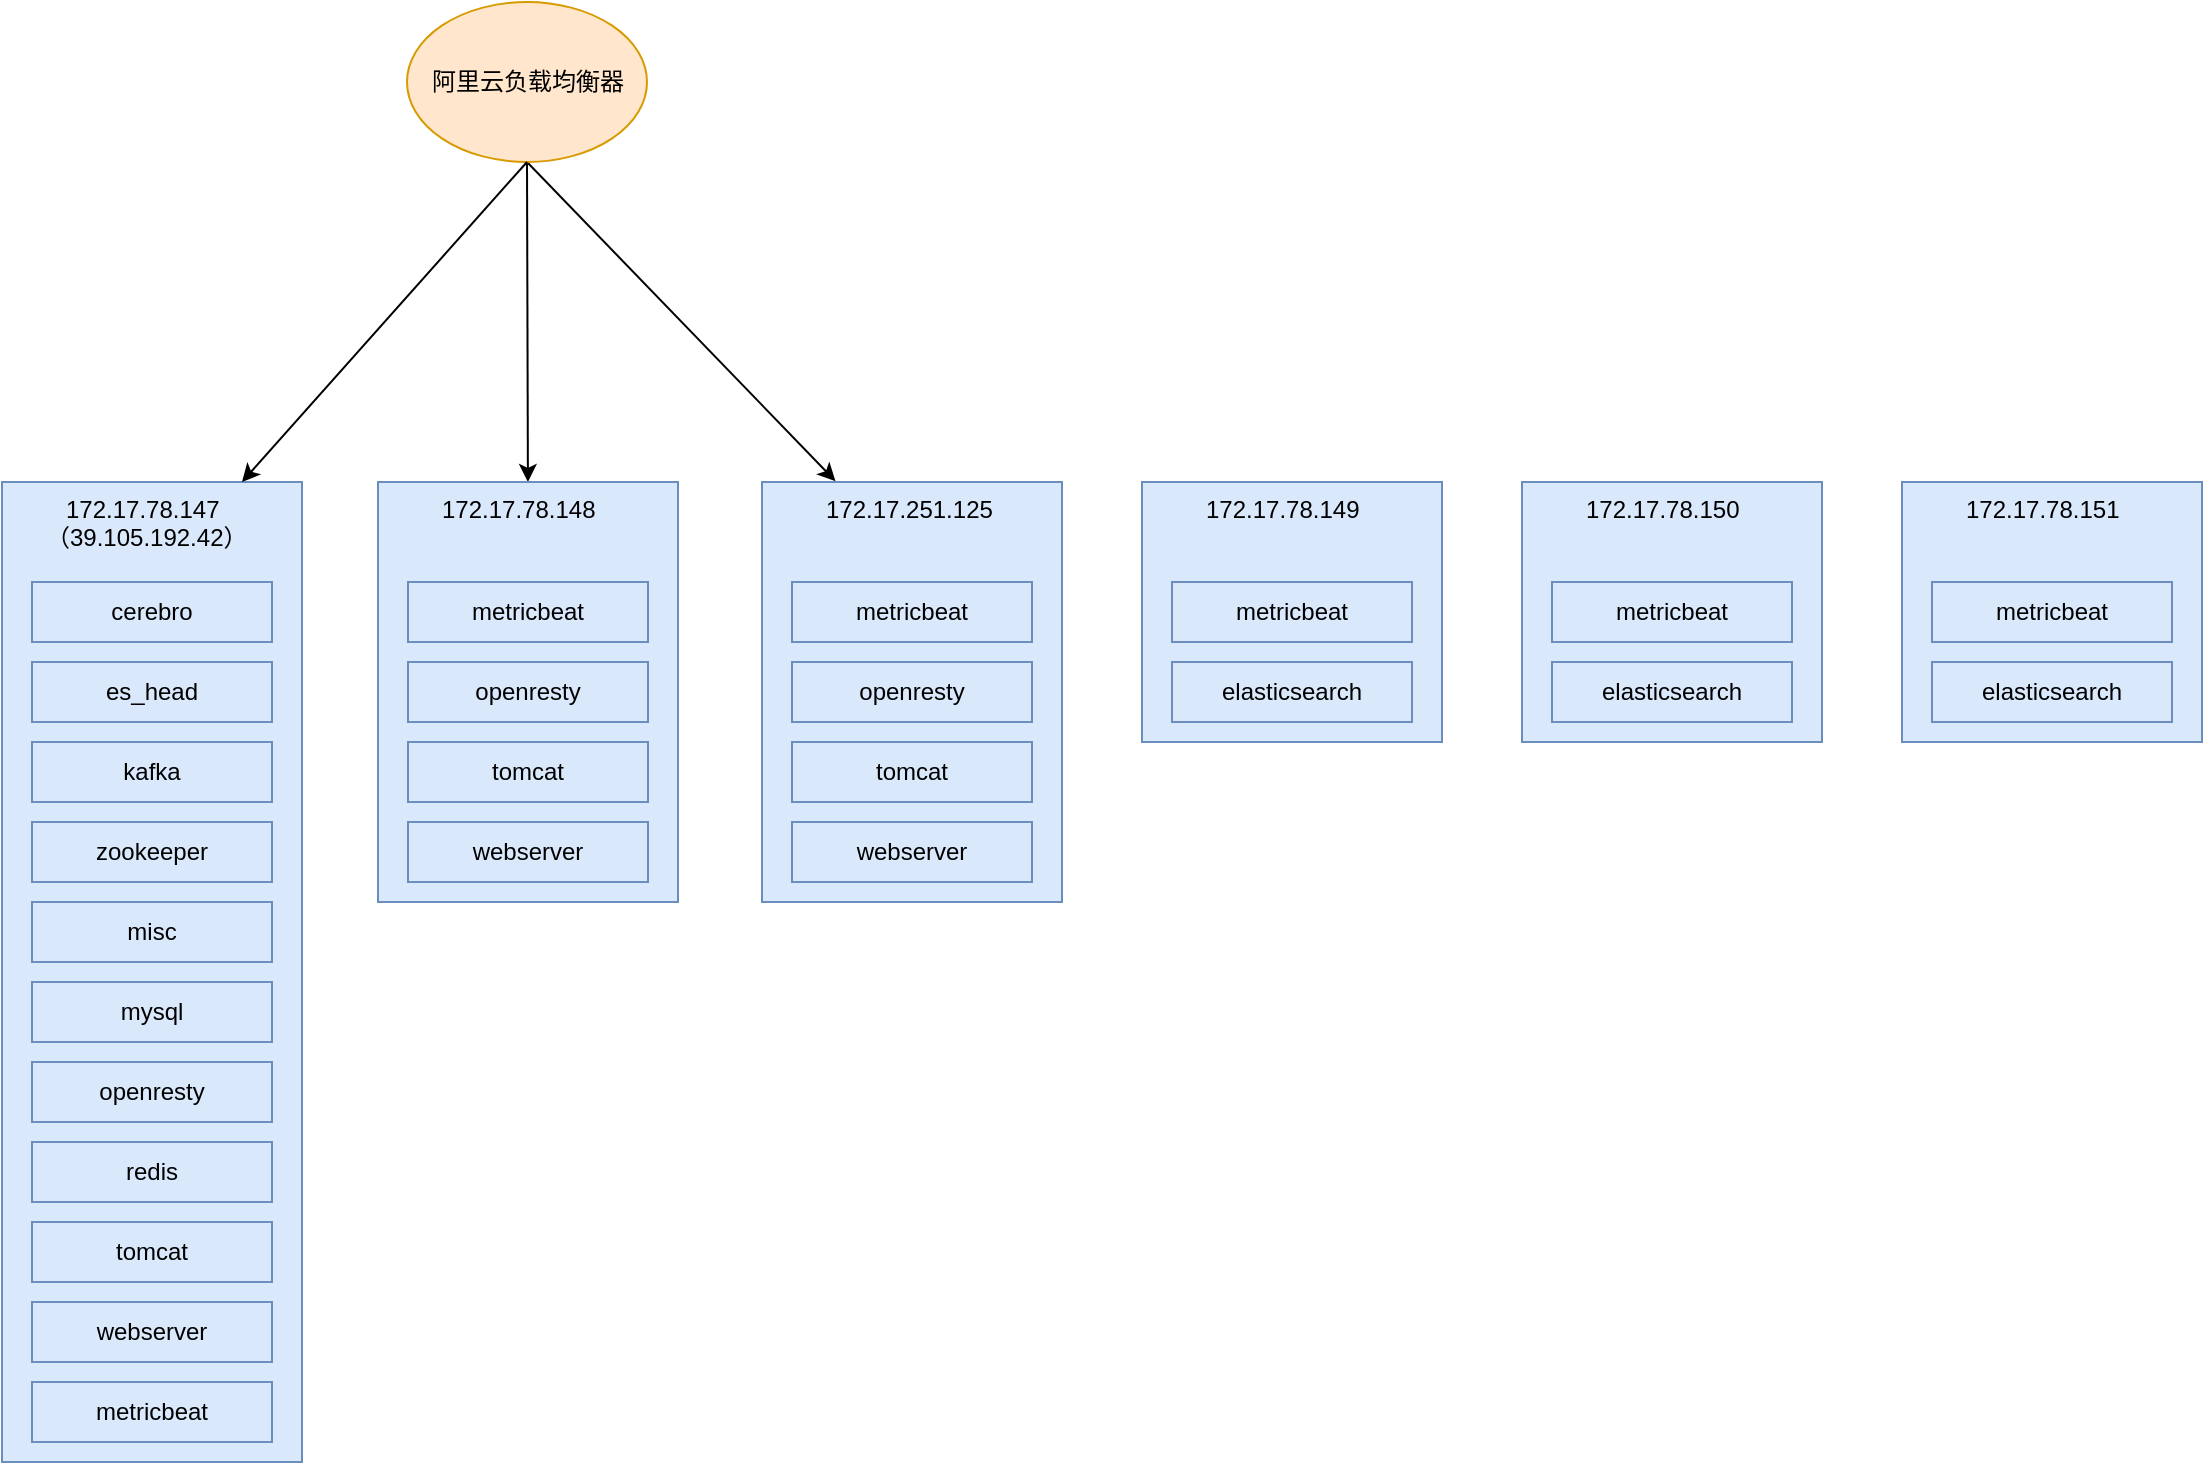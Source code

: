 <mxfile version="10.6.0" type="github"><diagram id="Kmq77qxn6MTfbncAoycw" name="Page-1"><mxGraphModel dx="1879" dy="1079" grid="1" gridSize="10" guides="1" tooltips="1" connect="1" arrows="1" fold="1" page="1" pageScale="1" pageWidth="827" pageHeight="1169" math="0" shadow="0"><root><mxCell id="0"/><mxCell id="1" parent="0"/><mxCell id="ntP2IdHiHkfCrvlcmDaA-32" value="" style="rounded=0;orthogonalLoop=1;jettySize=auto;html=1;entryX=0.5;entryY=0;entryDx=0;entryDy=0;strokeColor=none;" edge="1" parent="1" source="ntP2IdHiHkfCrvlcmDaA-1" target="ntP2IdHiHkfCrvlcmDaA-20"><mxGeometry relative="1" as="geometry"><mxPoint x="353" y="230" as="targetPoint"/></mxGeometry></mxCell><mxCell id="ntP2IdHiHkfCrvlcmDaA-33" style="rounded=0;orthogonalLoop=1;jettySize=auto;html=1;exitX=0.5;exitY=1;exitDx=0;exitDy=0;entryX=0.075;entryY=-0.014;entryDx=0;entryDy=0;entryPerimeter=0;" edge="1" parent="1" source="ntP2IdHiHkfCrvlcmDaA-1" target="ntP2IdHiHkfCrvlcmDaA-26"><mxGeometry relative="1" as="geometry"/></mxCell><mxCell id="ntP2IdHiHkfCrvlcmDaA-48" style="edgeStyle=none;rounded=0;orthogonalLoop=1;jettySize=auto;html=1;exitX=0.5;exitY=1;exitDx=0;exitDy=0;" edge="1" parent="1" source="ntP2IdHiHkfCrvlcmDaA-1" target="ntP2IdHiHkfCrvlcmDaA-20"><mxGeometry relative="1" as="geometry"/></mxCell><mxCell id="ntP2IdHiHkfCrvlcmDaA-1" value="阿里云负载均衡器" style="ellipse;whiteSpace=wrap;html=1;fillColor=#ffe6cc;strokeColor=#d79b00;" vertex="1" parent="1"><mxGeometry x="292.5" y="30" width="120" height="80" as="geometry"/></mxCell><mxCell id="ntP2IdHiHkfCrvlcmDaA-2" value="&lt;p&gt;&lt;br&gt;&lt;/p&gt;" style="rounded=0;whiteSpace=wrap;html=1;fillColor=#dae8fc;strokeColor=#6c8ebf;" vertex="1" parent="1"><mxGeometry x="90" y="270" width="150" height="490" as="geometry"/></mxCell><mxCell id="ntP2IdHiHkfCrvlcmDaA-3" value="" style="endArrow=classic;html=1;entryX=0.5;entryY=0;entryDx=0;entryDy=0;exitX=0.5;exitY=1;exitDx=0;exitDy=0;" edge="1" parent="1" source="ntP2IdHiHkfCrvlcmDaA-1" target="ntP2IdHiHkfCrvlcmDaA-5"><mxGeometry width="50" height="50" relative="1" as="geometry"><mxPoint x="100" y="390" as="sourcePoint"/><mxPoint x="150" y="340" as="targetPoint"/></mxGeometry></mxCell><mxCell id="ntP2IdHiHkfCrvlcmDaA-5" value="&amp;nbsp; &amp;nbsp;172.17.78.147&lt;br&gt;（39.105.192.42）" style="text;html=1;" vertex="1" parent="1"><mxGeometry x="110" y="270" width="200" height="30" as="geometry"/></mxCell><mxCell id="ntP2IdHiHkfCrvlcmDaA-6" value="cerebro" style="rounded=0;whiteSpace=wrap;html=1;fillColor=#dae8fc;strokeColor=#6c8ebf;" vertex="1" parent="1"><mxGeometry x="105" y="320" width="120" height="30" as="geometry"/></mxCell><mxCell id="ntP2IdHiHkfCrvlcmDaA-9" value="es_head" style="rounded=0;whiteSpace=wrap;html=1;fillColor=#dae8fc;strokeColor=#6c8ebf;" vertex="1" parent="1"><mxGeometry x="105" y="360" width="120" height="30" as="geometry"/></mxCell><mxCell id="ntP2IdHiHkfCrvlcmDaA-10" value="kafka" style="rounded=0;whiteSpace=wrap;html=1;fillColor=#dae8fc;strokeColor=#6c8ebf;" vertex="1" parent="1"><mxGeometry x="105" y="400" width="120" height="30" as="geometry"/></mxCell><mxCell id="ntP2IdHiHkfCrvlcmDaA-11" value="zookeeper" style="rounded=0;whiteSpace=wrap;html=1;fillColor=#dae8fc;strokeColor=#6c8ebf;" vertex="1" parent="1"><mxGeometry x="105" y="440" width="120" height="30" as="geometry"/></mxCell><mxCell id="ntP2IdHiHkfCrvlcmDaA-12" value="misc" style="rounded=0;whiteSpace=wrap;html=1;fillColor=#dae8fc;strokeColor=#6c8ebf;" vertex="1" parent="1"><mxGeometry x="105" y="480" width="120" height="30" as="geometry"/></mxCell><mxCell id="ntP2IdHiHkfCrvlcmDaA-13" value="mysql" style="rounded=0;whiteSpace=wrap;html=1;fillColor=#dae8fc;strokeColor=#6c8ebf;" vertex="1" parent="1"><mxGeometry x="105" y="520" width="120" height="30" as="geometry"/></mxCell><mxCell id="ntP2IdHiHkfCrvlcmDaA-14" value="openresty" style="rounded=0;whiteSpace=wrap;html=1;fillColor=#dae8fc;strokeColor=#6c8ebf;" vertex="1" parent="1"><mxGeometry x="105" y="560" width="120" height="30" as="geometry"/></mxCell><mxCell id="ntP2IdHiHkfCrvlcmDaA-15" value="redis" style="rounded=0;whiteSpace=wrap;html=1;fillColor=#dae8fc;strokeColor=#6c8ebf;" vertex="1" parent="1"><mxGeometry x="105" y="600" width="120" height="30" as="geometry"/></mxCell><mxCell id="ntP2IdHiHkfCrvlcmDaA-16" value="tomcat" style="rounded=0;whiteSpace=wrap;html=1;fillColor=#dae8fc;strokeColor=#6c8ebf;" vertex="1" parent="1"><mxGeometry x="105" y="640" width="120" height="30" as="geometry"/></mxCell><mxCell id="ntP2IdHiHkfCrvlcmDaA-17" value="webserver" style="rounded=0;whiteSpace=wrap;html=1;fillColor=#dae8fc;strokeColor=#6c8ebf;" vertex="1" parent="1"><mxGeometry x="105" y="680" width="120" height="30" as="geometry"/></mxCell><mxCell id="ntP2IdHiHkfCrvlcmDaA-18" value="metricbeat" style="rounded=0;whiteSpace=wrap;html=1;fillColor=#dae8fc;strokeColor=#6c8ebf;" vertex="1" parent="1"><mxGeometry x="105" y="720" width="120" height="30" as="geometry"/></mxCell><mxCell id="ntP2IdHiHkfCrvlcmDaA-19" value="&lt;p&gt;&lt;br&gt;&lt;/p&gt;" style="rounded=0;whiteSpace=wrap;html=1;fillColor=#dae8fc;strokeColor=#6c8ebf;" vertex="1" parent="1"><mxGeometry x="278" y="270" width="150" height="210" as="geometry"/></mxCell><mxCell id="ntP2IdHiHkfCrvlcmDaA-20" value="172.17.78.148" style="text;html=1;" vertex="1" parent="1"><mxGeometry x="308" y="270" width="90" height="30" as="geometry"/></mxCell><mxCell id="ntP2IdHiHkfCrvlcmDaA-21" value="metricbeat" style="rounded=0;whiteSpace=wrap;html=1;fillColor=#dae8fc;strokeColor=#6c8ebf;" vertex="1" parent="1"><mxGeometry x="293" y="320" width="120" height="30" as="geometry"/></mxCell><mxCell id="ntP2IdHiHkfCrvlcmDaA-22" value="openresty" style="rounded=0;whiteSpace=wrap;html=1;fillColor=#dae8fc;strokeColor=#6c8ebf;" vertex="1" parent="1"><mxGeometry x="293" y="360" width="120" height="30" as="geometry"/></mxCell><mxCell id="ntP2IdHiHkfCrvlcmDaA-23" value="tomcat" style="rounded=0;whiteSpace=wrap;html=1;fillColor=#dae8fc;strokeColor=#6c8ebf;" vertex="1" parent="1"><mxGeometry x="293" y="400" width="120" height="30" as="geometry"/></mxCell><mxCell id="ntP2IdHiHkfCrvlcmDaA-24" value="webserver" style="rounded=0;whiteSpace=wrap;html=1;fillColor=#dae8fc;strokeColor=#6c8ebf;" vertex="1" parent="1"><mxGeometry x="293" y="440" width="120" height="30" as="geometry"/></mxCell><mxCell id="ntP2IdHiHkfCrvlcmDaA-25" value="&lt;p&gt;&lt;br&gt;&lt;/p&gt;" style="rounded=0;whiteSpace=wrap;html=1;fillColor=#dae8fc;strokeColor=#6c8ebf;" vertex="1" parent="1"><mxGeometry x="470" y="270" width="150" height="210" as="geometry"/></mxCell><mxCell id="ntP2IdHiHkfCrvlcmDaA-26" value="172.17.251.125" style="text;html=1;" vertex="1" parent="1"><mxGeometry x="500" y="270" width="90" height="30" as="geometry"/></mxCell><mxCell id="ntP2IdHiHkfCrvlcmDaA-27" value="metricbeat" style="rounded=0;whiteSpace=wrap;html=1;fillColor=#dae8fc;strokeColor=#6c8ebf;" vertex="1" parent="1"><mxGeometry x="485" y="320" width="120" height="30" as="geometry"/></mxCell><mxCell id="ntP2IdHiHkfCrvlcmDaA-28" value="openresty" style="rounded=0;whiteSpace=wrap;html=1;fillColor=#dae8fc;strokeColor=#6c8ebf;" vertex="1" parent="1"><mxGeometry x="485" y="360" width="120" height="30" as="geometry"/></mxCell><mxCell id="ntP2IdHiHkfCrvlcmDaA-29" value="tomcat" style="rounded=0;whiteSpace=wrap;html=1;fillColor=#dae8fc;strokeColor=#6c8ebf;" vertex="1" parent="1"><mxGeometry x="485" y="400" width="120" height="30" as="geometry"/></mxCell><mxCell id="ntP2IdHiHkfCrvlcmDaA-30" value="webserver" style="rounded=0;whiteSpace=wrap;html=1;fillColor=#dae8fc;strokeColor=#6c8ebf;" vertex="1" parent="1"><mxGeometry x="485" y="440" width="120" height="30" as="geometry"/></mxCell><mxCell id="ntP2IdHiHkfCrvlcmDaA-34" value="&lt;p&gt;&lt;br&gt;&lt;/p&gt;" style="rounded=0;whiteSpace=wrap;html=1;fillColor=#dae8fc;strokeColor=#6c8ebf;" vertex="1" parent="1"><mxGeometry x="660" y="270" width="150" height="130" as="geometry"/></mxCell><mxCell id="ntP2IdHiHkfCrvlcmDaA-35" value="&lt;span&gt;172.17.78.149&lt;/span&gt;" style="text;html=1;" vertex="1" parent="1"><mxGeometry x="690" y="270" width="90" height="30" as="geometry"/></mxCell><mxCell id="ntP2IdHiHkfCrvlcmDaA-36" value="&lt;span&gt;metricbeat&lt;/span&gt;" style="rounded=0;whiteSpace=wrap;html=1;fillColor=#dae8fc;strokeColor=#6c8ebf;" vertex="1" parent="1"><mxGeometry x="675" y="320" width="120" height="30" as="geometry"/></mxCell><mxCell id="ntP2IdHiHkfCrvlcmDaA-37" value="elasticsearch" style="rounded=0;whiteSpace=wrap;html=1;fillColor=#dae8fc;strokeColor=#6c8ebf;" vertex="1" parent="1"><mxGeometry x="675" y="360" width="120" height="30" as="geometry"/></mxCell><mxCell id="ntP2IdHiHkfCrvlcmDaA-40" value="&lt;p&gt;&lt;br&gt;&lt;/p&gt;" style="rounded=0;whiteSpace=wrap;html=1;fillColor=#dae8fc;strokeColor=#6c8ebf;" vertex="1" parent="1"><mxGeometry x="850" y="270" width="150" height="130" as="geometry"/></mxCell><mxCell id="ntP2IdHiHkfCrvlcmDaA-41" value="&lt;span&gt;172.17.78.150&lt;/span&gt;" style="text;html=1;" vertex="1" parent="1"><mxGeometry x="880" y="270" width="90" height="30" as="geometry"/></mxCell><mxCell id="ntP2IdHiHkfCrvlcmDaA-42" value="&lt;span&gt;metricbeat&lt;/span&gt;" style="rounded=0;whiteSpace=wrap;html=1;fillColor=#dae8fc;strokeColor=#6c8ebf;" vertex="1" parent="1"><mxGeometry x="865" y="320" width="120" height="30" as="geometry"/></mxCell><mxCell id="ntP2IdHiHkfCrvlcmDaA-43" value="elasticsearch" style="rounded=0;whiteSpace=wrap;html=1;fillColor=#dae8fc;strokeColor=#6c8ebf;" vertex="1" parent="1"><mxGeometry x="865" y="360" width="120" height="30" as="geometry"/></mxCell><mxCell id="ntP2IdHiHkfCrvlcmDaA-44" value="&lt;p&gt;&lt;br&gt;&lt;/p&gt;" style="rounded=0;whiteSpace=wrap;html=1;fillColor=#dae8fc;strokeColor=#6c8ebf;" vertex="1" parent="1"><mxGeometry x="1040" y="270" width="150" height="130" as="geometry"/></mxCell><mxCell id="ntP2IdHiHkfCrvlcmDaA-45" value="&lt;span&gt;172.17.78.151&lt;/span&gt;" style="text;html=1;" vertex="1" parent="1"><mxGeometry x="1070" y="270" width="90" height="30" as="geometry"/></mxCell><mxCell id="ntP2IdHiHkfCrvlcmDaA-46" value="&lt;span&gt;metricbeat&lt;/span&gt;" style="rounded=0;whiteSpace=wrap;html=1;fillColor=#dae8fc;strokeColor=#6c8ebf;" vertex="1" parent="1"><mxGeometry x="1055" y="320" width="120" height="30" as="geometry"/></mxCell><mxCell id="ntP2IdHiHkfCrvlcmDaA-47" value="elasticsearch" style="rounded=0;whiteSpace=wrap;html=1;fillColor=#dae8fc;strokeColor=#6c8ebf;" vertex="1" parent="1"><mxGeometry x="1055" y="360" width="120" height="30" as="geometry"/></mxCell></root></mxGraphModel></diagram></mxfile>